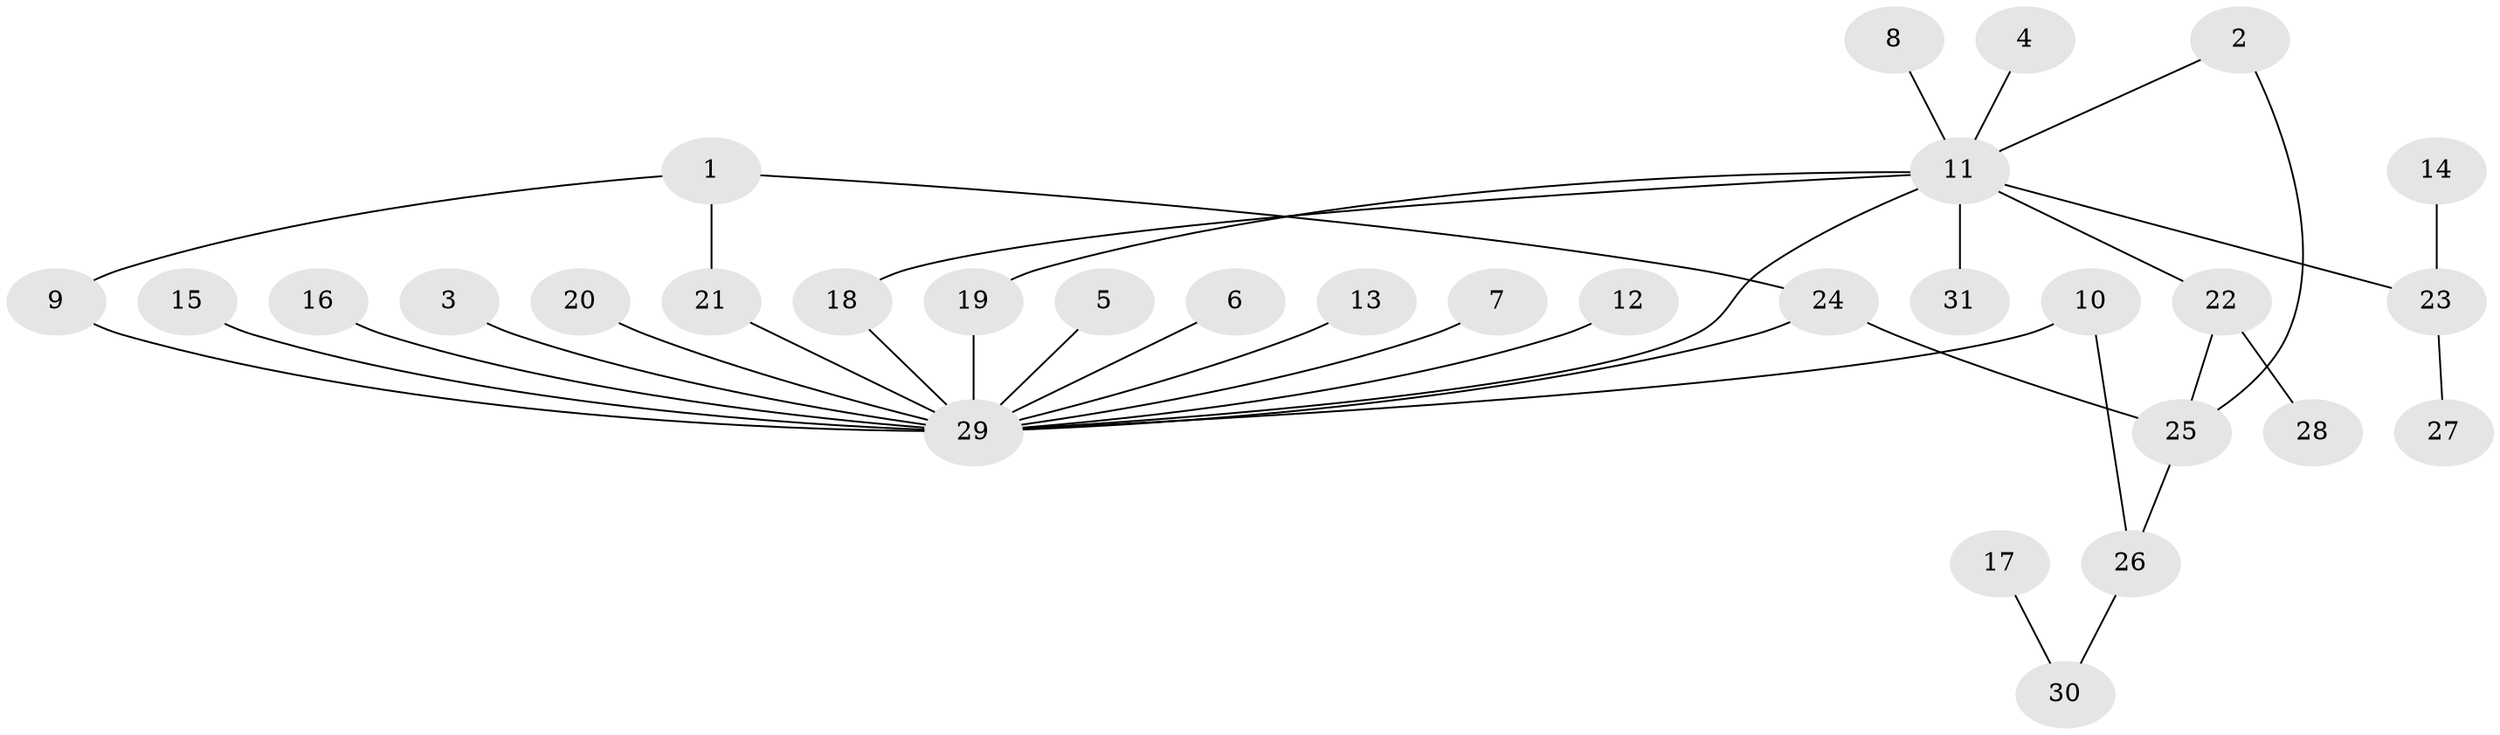 // original degree distribution, {13: 0.01639344262295082, 4: 0.08196721311475409, 3: 0.08196721311475409, 2: 0.16393442622950818, 11: 0.01639344262295082, 1: 0.5573770491803278, 10: 0.01639344262295082, 6: 0.01639344262295082, 5: 0.04918032786885246}
// Generated by graph-tools (version 1.1) at 2025/49/03/09/25 03:49:59]
// undirected, 31 vertices, 37 edges
graph export_dot {
graph [start="1"]
  node [color=gray90,style=filled];
  1;
  2;
  3;
  4;
  5;
  6;
  7;
  8;
  9;
  10;
  11;
  12;
  13;
  14;
  15;
  16;
  17;
  18;
  19;
  20;
  21;
  22;
  23;
  24;
  25;
  26;
  27;
  28;
  29;
  30;
  31;
  1 -- 9 [weight=1.0];
  1 -- 21 [weight=1.0];
  1 -- 24 [weight=1.0];
  2 -- 11 [weight=1.0];
  2 -- 25 [weight=1.0];
  3 -- 29 [weight=1.0];
  4 -- 11 [weight=1.0];
  5 -- 29 [weight=1.0];
  6 -- 29 [weight=1.0];
  7 -- 29 [weight=1.0];
  8 -- 11 [weight=1.0];
  9 -- 29 [weight=1.0];
  10 -- 26 [weight=1.0];
  10 -- 29 [weight=1.0];
  11 -- 18 [weight=1.0];
  11 -- 19 [weight=1.0];
  11 -- 22 [weight=1.0];
  11 -- 23 [weight=1.0];
  11 -- 29 [weight=1.0];
  11 -- 31 [weight=1.0];
  12 -- 29 [weight=1.0];
  13 -- 29 [weight=1.0];
  14 -- 23 [weight=1.0];
  15 -- 29 [weight=1.0];
  16 -- 29 [weight=1.0];
  17 -- 30 [weight=1.0];
  18 -- 29 [weight=1.0];
  19 -- 29 [weight=1.0];
  20 -- 29 [weight=2.0];
  21 -- 29 [weight=1.0];
  22 -- 25 [weight=1.0];
  22 -- 28 [weight=1.0];
  23 -- 27 [weight=1.0];
  24 -- 25 [weight=1.0];
  24 -- 29 [weight=1.0];
  25 -- 26 [weight=1.0];
  26 -- 30 [weight=1.0];
}
